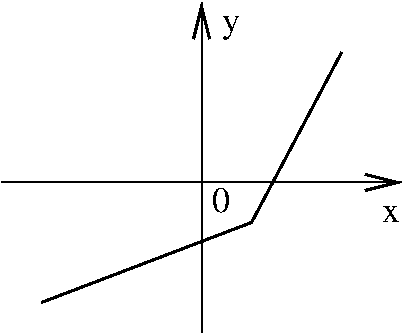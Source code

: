 #FIG 3.2
Landscape
Center
Inches
Letter  
100.00
Single
-2
1200 2
2 1 0 1 0 7 50 0 -1 0.000 0 0 -1 1 0 2
	0 0 2.00 120.00 240.00
	 2700 2925 2700 450
2 1 0 1 0 7 50 0 -1 0.000 0 0 -1 1 0 2
	0 0 2.00 120.00 240.00
	 1200 1800 4200 1800
2 1 0 2 0 7 50 0 -1 0.000 0 0 -1 0 0 3
	 1500 2700 3075 2100 3750 825
4 0 0 50 0 0 18 0.0000 4 195 135 2775 2025 0\001
4 0 0 50 0 0 18 0.0000 4 135 135 4050 2100 x\001
4 0 0 50 0 0 18 0.0000 4 195 120 2850 675 y\001
